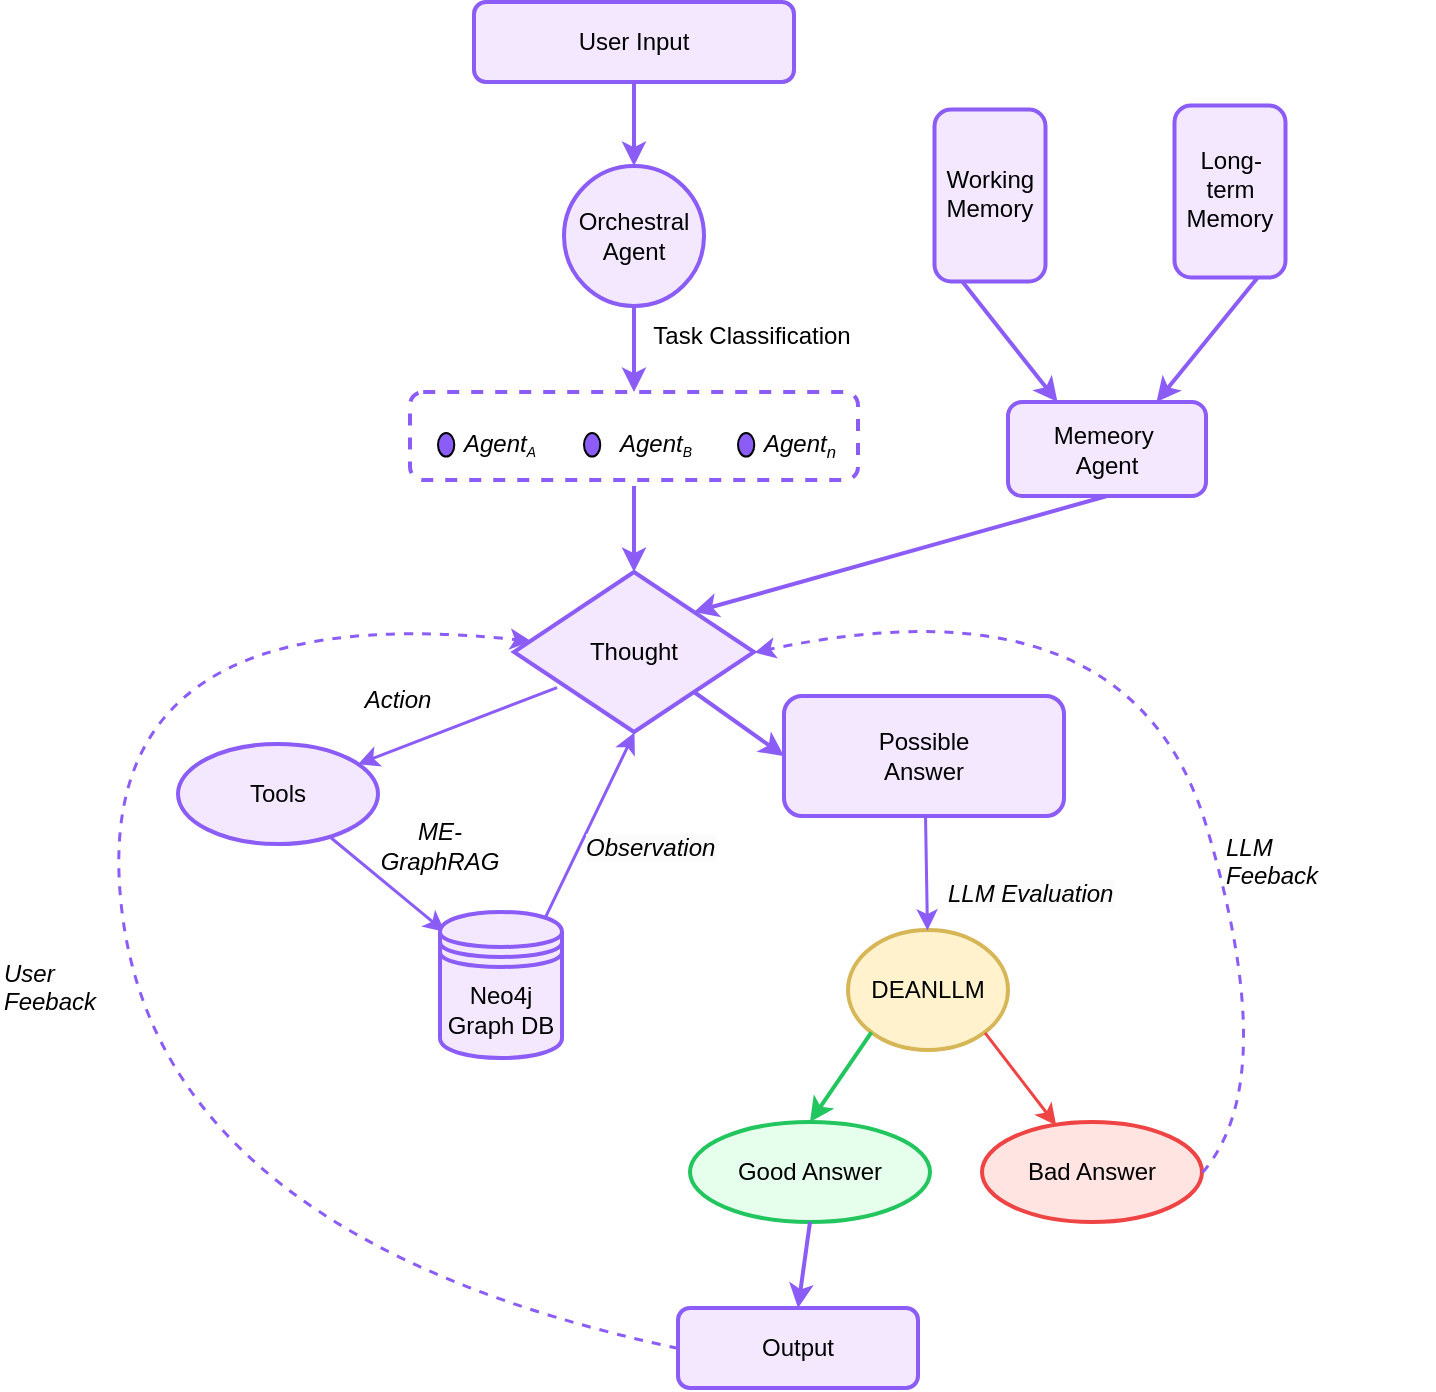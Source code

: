 <mxfile>
    <diagram name="AI Tutor Agent Workflow" id="0">
        <mxGraphModel dx="499" dy="578" grid="0" gridSize="10" guides="1" tooltips="1" connect="1" arrows="1" fold="1" page="1" pageScale="1" pageWidth="1100" pageHeight="850" background="#FFFFFF" math="0" shadow="0" adaptiveColors="auto">
            <root>
                <mxCell id="0"/>
                <mxCell id="1" parent="0"/>
                <mxCell id="n_userinput" value="User Input" style="rounded=1;whiteSpace=wrap;html=1;strokeWidth=2;fillColor=#F3E8FF;strokeColor=#8B5CF6;fontColor=#000000;" parent="1" vertex="1">
                    <mxGeometry x="331" y="66" width="160" height="40" as="geometry"/>
                </mxCell>
                <mxCell id="n_classification_label" value="Task Classification" style="text;html=1;strokeColor=none;fillColor=none;align=center;verticalAlign=middle;whiteSpace=wrap;rounded=0;fontColor=#000000;" parent="1" vertex="1">
                    <mxGeometry x="390" y="223" width="160" height="20" as="geometry"/>
                </mxCell>
                <mxCell id="n_agent" value="Orchestral Agent" style="ellipse;whiteSpace=wrap;html=1;strokeWidth=2;fillColor=#F3E8FF;strokeColor=#8B5CF6;fontColor=#000000;" parent="1" vertex="1">
                    <mxGeometry x="376" y="148" width="70" height="70" as="geometry"/>
                </mxCell>
                <mxCell id="g_models" value="" style="group;rounded=1;whiteSpace=wrap;html=1;strokeWidth=2;fillColor=none;strokeColor=#8B5CF6;dashed=1;fontColor=#000000;" parent="1" vertex="1">
                    <mxGeometry x="299" y="261" width="224" height="44" as="geometry"/>
                </mxCell>
                <mxCell id="n_finetuned" value="" style="ellipse;whiteSpace=wrap;html=1;strokeWidth=1;fillColor=#8B5CF6;fontColor=#000000;" parent="g_models" vertex="1">
                    <mxGeometry x="14.002" y="20.533" width="8.145" height="11.733" as="geometry"/>
                </mxCell>
                <mxCell id="n_model2" value="" style="ellipse;whiteSpace=wrap;html=1;strokeWidth=1;fillColor=#8B5CF6;fontColor=#000000;" parent="g_models" vertex="1">
                    <mxGeometry x="86.995" y="20.533" width="8.145" height="11.733" as="geometry"/>
                </mxCell>
                <mxCell id="n_model3" value="" style="ellipse;whiteSpace=wrap;html=1;strokeWidth=1;fillColor=#8B5CF6;fontColor=#000000;" parent="g_models" vertex="1">
                    <mxGeometry x="164.002" y="20.533" width="8.145" height="11.733" as="geometry"/>
                </mxCell>
                <mxCell id="22" value="&lt;div style=&quot;text-align: center;&quot;&gt;&lt;i style=&quot;scrollbar-color: rgb(226, 226, 226) rgb(251, 251, 251);&quot;&gt;&lt;font style=&quot;scrollbar-color: rgb(226, 226, 226) rgb(251, 251, 251);&quot;&gt;Agent&lt;span style=&quot;font-size: 8.333px;&quot;&gt;&lt;sub&gt;A&lt;/sub&gt;&lt;/span&gt;&lt;/font&gt;&lt;/i&gt;&lt;/div&gt;" style="text;whiteSpace=wrap;html=1;fontColor=#000000;" parent="g_models" vertex="1">
                    <mxGeometry x="25.002" y="11.737" width="50.909" height="29.333" as="geometry"/>
                </mxCell>
                <mxCell id="23" value="&lt;i style=&quot;scrollbar-color: rgb(226, 226, 226) rgb(251, 251, 251); text-align: center;&quot;&gt;&lt;font style=&quot;scrollbar-color: rgb(226, 226, 226) rgb(251, 251, 251);&quot;&gt;Agent&lt;span style=&quot;font-size: 8.333px;&quot;&gt;&lt;sub&gt;B&lt;/sub&gt;&lt;/span&gt;&lt;/font&gt;&lt;/i&gt;&lt;div&gt;&lt;i style=&quot;scrollbar-color: rgb(226, 226, 226) rgb(251, 251, 251); text-align: center;&quot;&gt;&lt;font style=&quot;scrollbar-color: rgb(226, 226, 226) rgb(251, 251, 251);&quot;&gt;&lt;span style=&quot;font-size: 8.333px;&quot;&gt;&lt;sub&gt;&lt;br&gt;&lt;/sub&gt;&lt;/span&gt;&lt;/font&gt;&lt;/i&gt;&lt;/div&gt;" style="text;whiteSpace=wrap;html=1;fontColor=#000000;" parent="g_models" vertex="1">
                    <mxGeometry x="103.001" y="11.74" width="38.183" height="29.07" as="geometry"/>
                </mxCell>
                <mxCell id="59" value="&lt;span style=&quot;scrollbar-color: rgb(226, 226, 226) rgb(251, 251, 251); text-align: center;&quot;&gt;&lt;i style=&quot;scrollbar-color: rgb(226, 226, 226) rgb(251, 251, 251);&quot;&gt;&lt;font style=&quot;&quot;&gt;Agent&lt;span style=&quot;font-size: 10px;&quot;&gt;&lt;sub style=&quot;&quot;&gt;n&lt;/sub&gt;&lt;/span&gt;&lt;/font&gt;&lt;/i&gt;&lt;/span&gt;" style="text;whiteSpace=wrap;html=1;fontColor=#000000;" parent="g_models" vertex="1">
                    <mxGeometry x="174.772" y="11.737" width="41.364" height="26.4" as="geometry"/>
                </mxCell>
                <mxCell id="n_thought" value="Thought" style="rhombus;whiteSpace=wrap;html=1;strokeWidth=2;fillColor=#F3E8FF;strokeColor=#8B5CF6;fontColor=#000000;" parent="1" vertex="1">
                    <mxGeometry x="351" y="351" width="120" height="80" as="geometry"/>
                </mxCell>
                <mxCell id="n_action_label" value="Action" style="text;html=1;strokeColor=none;fillColor=none;align=center;verticalAlign=middle;whiteSpace=wrap;rounded=0;fontColor=#000000;fontStyle=2;" parent="1" vertex="1">
                    <mxGeometry x="268" y="405" width="50" height="20" as="geometry"/>
                </mxCell>
                <mxCell id="n_tool" value="Tools" style="ellipse;whiteSpace=wrap;html=1;strokeWidth=2;fillColor=#F3E8FF;strokeColor=#8B5CF6;fontColor=#000000;" parent="1" vertex="1">
                    <mxGeometry x="183" y="437" width="100" height="50" as="geometry"/>
                </mxCell>
                <mxCell id="n_possible_answer" value="Possible&#xa;Answer" style="rounded=1;whiteSpace=wrap;html=1;strokeWidth=2;fillColor=#F3E8FF;strokeColor=#8B5CF6;fontColor=#000000;" parent="1" vertex="1">
                    <mxGeometry x="486" y="413" width="140" height="60" as="geometry"/>
                </mxCell>
                <mxCell id="n_dean" value="DEANLLM" style="ellipse;whiteSpace=wrap;html=1;strokeWidth=2;fillColor=#fff2cc;strokeColor=#d6b656;fontColor=#000000;" parent="1" vertex="1">
                    <mxGeometry x="518" y="530" width="80" height="60" as="geometry"/>
                </mxCell>
                <mxCell id="n_bad_answer" value="Bad Answer" style="ellipse;whiteSpace=wrap;html=1;strokeWidth=2;fillColor=#FFE4E1;strokeColor=#EF4444;gradientColor=none;shadow=0;fontColor=#000000;" parent="1" vertex="1">
                    <mxGeometry x="585" y="626" width="110" height="50" as="geometry"/>
                </mxCell>
                <mxCell id="n_good_answer" value="Good Answer" style="ellipse;whiteSpace=wrap;html=1;strokeWidth=2;fillColor=#E6FFED;strokeColor=#22C55E;fontColor=#000000;" parent="1" vertex="1">
                    <mxGeometry x="439" y="626" width="120" height="50" as="geometry"/>
                </mxCell>
                <mxCell id="n_output" value="&lt;span style=&quot;font-weight: normal;&quot;&gt;Output&lt;/span&gt;" style="rounded=1;whiteSpace=wrap;html=1;strokeWidth=2;fillColor=#F3E8FF;strokeColor=#8B5CF6;fontStyle=1;fontColor=#000000;" parent="1" vertex="1">
                    <mxGeometry x="433" y="719" width="120" height="40" as="geometry"/>
                </mxCell>
                <mxCell id="e1" style="endArrow=classic;strokeWidth=2;strokeColor=#8B5CF6;fontColor=#000000;" parent="1" source="n_userinput" target="n_agent" edge="1">
                    <mxGeometry relative="1" as="geometry"/>
                </mxCell>
                <mxCell id="e2" style="endArrow=classic;strokeWidth=2;strokeColor=#8B5CF6;entryX=0.5;entryY=0;entryDx=0;entryDy=0;fontColor=#000000;" parent="1" source="n_agent" target="g_models" edge="1">
                    <mxGeometry relative="1" as="geometry">
                        <mxPoint x="401" y="248" as="targetPoint"/>
                    </mxGeometry>
                </mxCell>
                <mxCell id="e3" style="endArrow=classic;strokeWidth=2;strokeColor=#8B5CF6;fontColor=#000000;" parent="1" target="n_thought" edge="1">
                    <mxGeometry relative="1" as="geometry">
                        <mxPoint x="411" y="308" as="sourcePoint"/>
                        <mxPoint x="150" y="320" as="targetPoint"/>
                    </mxGeometry>
                </mxCell>
                <mxCell id="e4" style="endArrow=classic;strokeWidth=1.5;strokeColor=#8B5CF6;exitX=0.177;exitY=0.719;exitDx=0;exitDy=0;exitPerimeter=0;fontColor=#000000;" parent="1" source="n_thought" target="n_tool" edge="1">
                    <mxGeometry relative="1" as="geometry"/>
                </mxCell>
                <mxCell id="e5" style="endArrow=classic;strokeWidth=1.5;strokeColor=#8B5CF6;fontColor=#000000;" parent="1" source="n_tool" edge="1">
                    <mxGeometry relative="1" as="geometry">
                        <mxPoint x="316.201" y="530.698" as="targetPoint"/>
                    </mxGeometry>
                </mxCell>
                <mxCell id="e8" style="endArrow=classic;strokeWidth=1.5;strokeColor=#8B5CF6;fontColor=#000000;" parent="1" source="n_possible_answer" target="n_dean" edge="1">
                    <mxGeometry relative="1" as="geometry"/>
                </mxCell>
                <mxCell id="e10" style="endArrow=classic;strokeWidth=1.5;strokeColor=#EF4444;exitX=1;exitY=1;exitDx=0;exitDy=0;fontColor=#000000;" parent="1" source="n_dean" target="n_bad_answer" edge="1">
                    <mxGeometry relative="1" as="geometry">
                        <mxPoint x="465" y="620" as="sourcePoint"/>
                    </mxGeometry>
                </mxCell>
                <mxCell id="e_feedback" style="endArrow=classic;strokeWidth=1.5;strokeColor=#8B5CF6;dashed=1;curved=1;exitX=0;exitY=0.5;exitDx=0;exitDy=0;fontColor=#000000;" parent="1" source="n_output" target="n_thought" edge="1">
                    <mxGeometry relative="1" as="geometry">
                        <Array as="points">
                            <mxPoint x="176" y="684"/>
                            <mxPoint x="134" y="361"/>
                        </Array>
                    </mxGeometry>
                </mxCell>
                <mxCell id="8" value="ME-GraphRAG" style="text;html=1;strokeColor=none;fillColor=none;align=center;verticalAlign=middle;whiteSpace=wrap;rounded=0;fontColor=#000000;fontStyle=2;" parent="1" vertex="1">
                    <mxGeometry x="297" y="478" width="34" height="20" as="geometry"/>
                </mxCell>
                <mxCell id="9" style="endArrow=classic;strokeWidth=1.5;strokeColor=#8B5CF6;entryX=0.5;entryY=1;entryDx=0;entryDy=0;exitX=0.85;exitY=0.05;exitDx=0;exitDy=0;fontColor=#000000;exitPerimeter=0;" parent="1" source="77" target="n_thought" edge="1">
                    <mxGeometry relative="1" as="geometry">
                        <mxPoint x="363.04" y="522" as="sourcePoint"/>
                        <mxPoint x="149" y="595" as="targetPoint"/>
                    </mxGeometry>
                </mxCell>
                <mxCell id="10" value="&lt;span style=&quot;font-family: Helvetica; font-size: 12px; font-variant-ligatures: normal; font-variant-caps: normal; letter-spacing: normal; orphans: 2; text-align: center; text-indent: 0px; text-transform: none; widows: 2; word-spacing: 0px; -webkit-text-stroke-width: 0px; white-space: normal; background-color: rgb(251, 251, 251); text-decoration-thickness: initial; text-decoration-style: initial; text-decoration-color: initial; float: none; display: inline !important;&quot;&gt;Observation&lt;/span&gt;&lt;div&gt;&lt;span style=&quot;font-family: Helvetica; font-size: 12px; font-variant-ligatures: normal; font-variant-caps: normal; font-weight: 400; letter-spacing: normal; orphans: 2; text-align: center; text-indent: 0px; text-transform: none; widows: 2; word-spacing: 0px; -webkit-text-stroke-width: 0px; white-space: normal; background-color: rgb(251, 251, 251); text-decoration-thickness: initial; text-decoration-style: initial; text-decoration-color: initial; float: none; display: inline !important;&quot;&gt;&lt;br&gt;&lt;/span&gt;&lt;/div&gt;" style="text;whiteSpace=wrap;html=1;fontColor=#000000;fontStyle=2" parent="1" vertex="1">
                    <mxGeometry x="385" y="475" width="70" height="40" as="geometry"/>
                </mxCell>
                <mxCell id="11" style="endArrow=classic;strokeWidth=2;strokeColor=#8B5CF6;exitX=1;exitY=1;exitDx=0;exitDy=0;entryX=0;entryY=0.5;entryDx=0;entryDy=0;fontColor=#000000;" parent="1" source="n_thought" target="n_possible_answer" edge="1">
                    <mxGeometry relative="1" as="geometry">
                        <mxPoint x="355" y="270" as="sourcePoint"/>
                        <mxPoint x="203" y="352" as="targetPoint"/>
                    </mxGeometry>
                </mxCell>
                <mxCell id="15" style="endArrow=classic;strokeWidth=2;strokeColor=#22C55E;entryX=0.5;entryY=0;entryDx=0;entryDy=0;exitX=0;exitY=1;exitDx=0;exitDy=0;fontColor=#000000;" parent="1" source="n_dean" target="n_good_answer" edge="1">
                    <mxGeometry relative="1" as="geometry">
                        <mxPoint x="529.5" y="513" as="sourcePoint"/>
                        <mxPoint x="560" y="640" as="targetPoint"/>
                    </mxGeometry>
                </mxCell>
                <mxCell id="16" style="endArrow=classic;strokeWidth=2;strokeColor=#8B5CF6;exitX=0.5;exitY=1;exitDx=0;exitDy=0;entryX=0.5;entryY=0;entryDx=0;entryDy=0;fontColor=#000000;" parent="1" source="n_good_answer" target="n_output" edge="1">
                    <mxGeometry relative="1" as="geometry">
                        <mxPoint x="420" y="740" as="sourcePoint"/>
                        <mxPoint x="650" y="750" as="targetPoint"/>
                    </mxGeometry>
                </mxCell>
                <mxCell id="46" value="&lt;span style=&quot;forced-color-adjust: none; scrollbar-color: rgb(226, 226, 226) rgb(251, 251, 251); font-family: Helvetica; font-size: 12px; font-style: italic; font-variant-ligatures: normal; font-variant-caps: normal; letter-spacing: normal; orphans: 2; text-align: center; text-indent: 0px; text-transform: none; widows: 2; word-spacing: 0px; -webkit-text-stroke-width: 0px; white-space: normal; text-decoration-thickness: initial; text-decoration-style: initial; text-decoration-color: initial;&quot;&gt;User Feeback&lt;/span&gt;" style="text;whiteSpace=wrap;html=1;fontColor=#000000;" parent="1" vertex="1">
                    <mxGeometry x="94" y="538" width="65" height="36" as="geometry"/>
                </mxCell>
                <mxCell id="49" style="endArrow=classic;strokeWidth=1.5;strokeColor=#8B5CF6;dashed=1;curved=1;exitX=1;exitY=0.5;exitDx=0;exitDy=0;entryX=1;entryY=0.5;entryDx=0;entryDy=0;fontColor=#000000;" parent="1" source="n_bad_answer" target="n_thought" edge="1">
                    <mxGeometry relative="1" as="geometry">
                        <Array as="points">
                            <mxPoint x="735" y="605"/>
                            <mxPoint x="659" y="351"/>
                        </Array>
                        <mxPoint x="843" y="687" as="sourcePoint"/>
                        <mxPoint x="812" y="310" as="targetPoint"/>
                    </mxGeometry>
                </mxCell>
                <mxCell id="55" value="&lt;span style=&quot;forced-color-adjust: none; scrollbar-color: rgb(226, 226, 226) rgb(251, 251, 251); font-family: Helvetica; font-size: 12px; font-variant-ligatures: normal; font-variant-caps: normal; letter-spacing: normal; orphans: 2; text-indent: 0px; text-transform: none; widows: 2; word-spacing: 0px; -webkit-text-stroke-width: 0px; white-space: normal; text-decoration-thickness: initial; text-decoration-style: initial; text-decoration-color: initial; font-style: italic; text-align: center; background-color: light-dark(#ffffff, var(--ge-dark-color, #121212));&quot;&gt;LLM&amp;nbsp;&lt;/span&gt;&lt;div&gt;&lt;span style=&quot;forced-color-adjust: none; scrollbar-color: rgb(226, 226, 226) rgb(251, 251, 251); font-family: Helvetica; font-size: 12px; font-variant-ligatures: normal; font-variant-caps: normal; letter-spacing: normal; orphans: 2; text-indent: 0px; text-transform: none; widows: 2; word-spacing: 0px; -webkit-text-stroke-width: 0px; white-space: normal; text-decoration-thickness: initial; text-decoration-style: initial; text-decoration-color: initial; font-style: italic; text-align: center; background-color: light-dark(#ffffff, var(--ge-dark-color, #121212));&quot;&gt;Feeback&lt;/span&gt;&lt;/div&gt;" style="text;whiteSpace=wrap;html=1;fontColor=#000000;" parent="1" vertex="1">
                    <mxGeometry x="705" y="475" width="106" height="36" as="geometry"/>
                </mxCell>
                <mxCell id="63" value="&lt;span style=&quot;forced-color-adjust: none; scrollbar-color: rgb(226, 226, 226) rgb(251, 251, 251); font-family: Helvetica; font-size: 12px; font-variant-ligatures: normal; font-variant-caps: normal; letter-spacing: normal; orphans: 2; text-indent: 0px; text-transform: none; widows: 2; word-spacing: 0px; -webkit-text-stroke-width: 0px; white-space: normal; text-decoration-thickness: initial; text-decoration-style: initial; text-decoration-color: initial; font-style: italic; text-align: center; background-color: rgb(251, 251, 251); float: none; display: inline !important;&quot;&gt;&lt;span style=&quot;forced-color-adjust: none; scrollbar-color: rgb(226, 226, 226) rgb(251, 251, 251);&quot;&gt;LLM Evaluation&lt;/span&gt;&lt;/span&gt;" style="text;whiteSpace=wrap;html=1;fontColor=#000000;" parent="1" vertex="1">
                    <mxGeometry x="566" y="498" width="98" height="36" as="geometry"/>
                </mxCell>
                <mxCell id="73" style="endArrow=classic;strokeWidth=2;strokeColor=#8B5CF6;entryX=1;entryY=0;entryDx=0;entryDy=0;fontColor=#000000;exitX=0.5;exitY=1;exitDx=0;exitDy=0;" parent="1" source="74" target="n_thought" edge="1">
                    <mxGeometry relative="1" as="geometry">
                        <mxPoint x="618" y="325" as="sourcePoint"/>
                        <mxPoint x="421" y="271" as="targetPoint"/>
                        <Array as="points"/>
                    </mxGeometry>
                </mxCell>
                <mxCell id="74" value="Memeory&amp;nbsp;&lt;div&gt;Agent&lt;/div&gt;" style="rounded=1;whiteSpace=wrap;html=1;strokeWidth=2;fillColor=#F3E8FF;strokeColor=#8B5CF6;fontColor=#000000;" parent="1" vertex="1">
                    <mxGeometry x="598" y="266" width="99" height="47" as="geometry"/>
                </mxCell>
                <mxCell id="77" value="&lt;span style=&quot;color: rgb(0, 0, 0);&quot;&gt;Neo4j Graph&amp;nbsp;&lt;/span&gt;&lt;span style=&quot;background-color: transparent;&quot;&gt;DB&lt;/span&gt;" style="shape=datastore;whiteSpace=wrap;html=1;fillColor=light-dark(#f3e8ff, #ededed);strokeColor=light-dark(#8b5cf6, #ededed);strokeWidth=2;" parent="1" vertex="1">
                    <mxGeometry x="314" y="521" width="61" height="73" as="geometry"/>
                </mxCell>
                <mxCell id="78" value="&lt;span style=&quot;color: rgb(0, 0, 0);&quot;&gt;Working Memory&lt;/span&gt;" style="rounded=1;whiteSpace=wrap;html=1;strokeWidth=2;fillColor=#F3E8FF;strokeColor=#8B5CF6;fontColor=#000000;rotation=-90;horizontal=1;textDirection=vertical-rl;" vertex="1" parent="1">
                    <mxGeometry x="546" y="135" width="86" height="55.5" as="geometry"/>
                </mxCell>
                <mxCell id="82" value="&lt;span style=&quot;color: rgb(0, 0, 0);&quot;&gt;Long-&lt;/span&gt;&lt;div&gt;&lt;span style=&quot;color: rgb(0, 0, 0);&quot;&gt;term Memory&lt;/span&gt;&lt;/div&gt;" style="rounded=1;whiteSpace=wrap;html=1;strokeWidth=2;fillColor=#F3E8FF;strokeColor=#8B5CF6;fontColor=#000000;rotation=-90;horizontal=1;textDirection=vertical-rl;" vertex="1" parent="1">
                    <mxGeometry x="666" y="133" width="86" height="55.5" as="geometry"/>
                </mxCell>
                <mxCell id="83" style="endArrow=classic;strokeWidth=2;strokeColor=#8B5CF6;fontColor=#000000;entryX=0.25;entryY=0;entryDx=0;entryDy=0;exitX=0;exitY=0.25;exitDx=0;exitDy=0;" edge="1" parent="1" source="78" target="74">
                    <mxGeometry relative="1" as="geometry">
                        <mxPoint x="617.25" y="208" as="sourcePoint"/>
                        <mxPoint x="617.25" y="250" as="targetPoint"/>
                    </mxGeometry>
                </mxCell>
                <mxCell id="84" style="endArrow=classic;strokeWidth=2;strokeColor=#8B5CF6;fontColor=#000000;entryX=0.75;entryY=0;entryDx=0;entryDy=0;exitX=0;exitY=0.75;exitDx=0;exitDy=0;" edge="1" parent="1" source="82" target="74">
                    <mxGeometry relative="1" as="geometry">
                        <mxPoint x="717" y="198.5" as="sourcePoint"/>
                        <mxPoint x="658" y="267.5" as="targetPoint"/>
                    </mxGeometry>
                </mxCell>
            </root>
        </mxGraphModel>
    </diagram>
</mxfile>